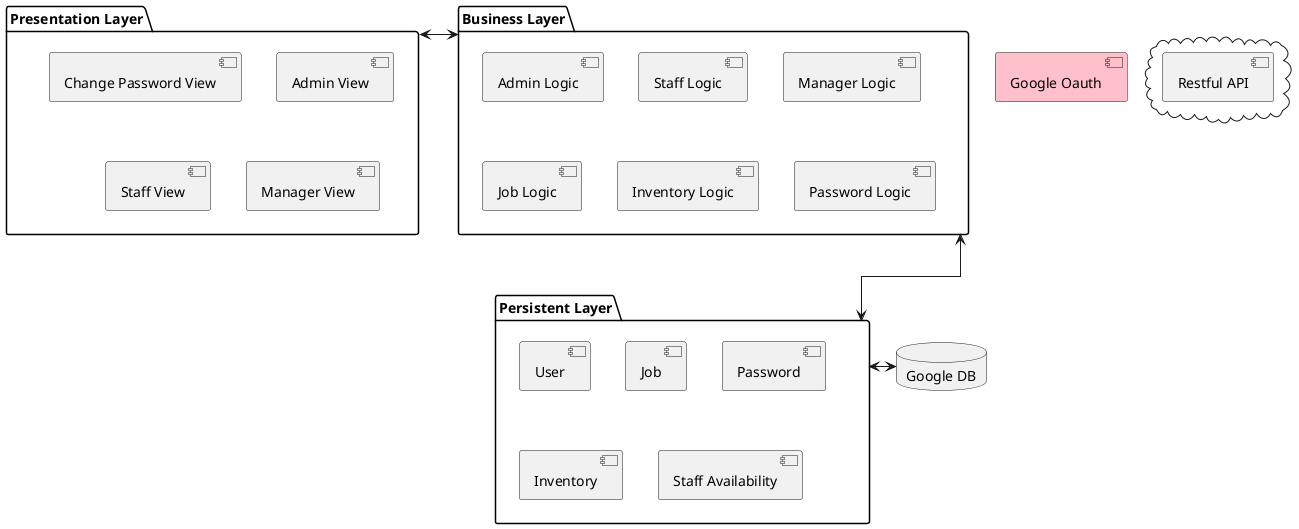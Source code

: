 @startuml
skinparam classAttributeIconSize 0
skinparam linetype ortho
top to bottom direction


'Declaring things
[Google Oauth] as Google #Pink
database "Google DB" as db


package  "Presentation Layer"  as Presentation{
  [Change Password View] as PasswordView
  [Admin View] as AdminView
  [Staff View] as StaffView
  [Manager View] as ManagerView

}

package  "Business Layer" as Business {
  [Admin Logic] as AdminLogic
  [Staff Logic] as StaffLogic
  [Manager Logic] as ManagerLogic
  [Job Logic] as JobLogic
  [Inventory Logic] as InventoryLogic
  [Password Logic] as PasswordLogic

}

package "Persistent Layer" as Persistent {
  [User] as User
  [Job] as Job
  [Password] as Password
  [Inventory] as Inventory
  [Staff Availability] as StaffAvailability

}
cloud {
  [Restful API] as Restful
}



Presentation <->  Business
Business <---->  Persistent

Persistent <-> db

@enduml